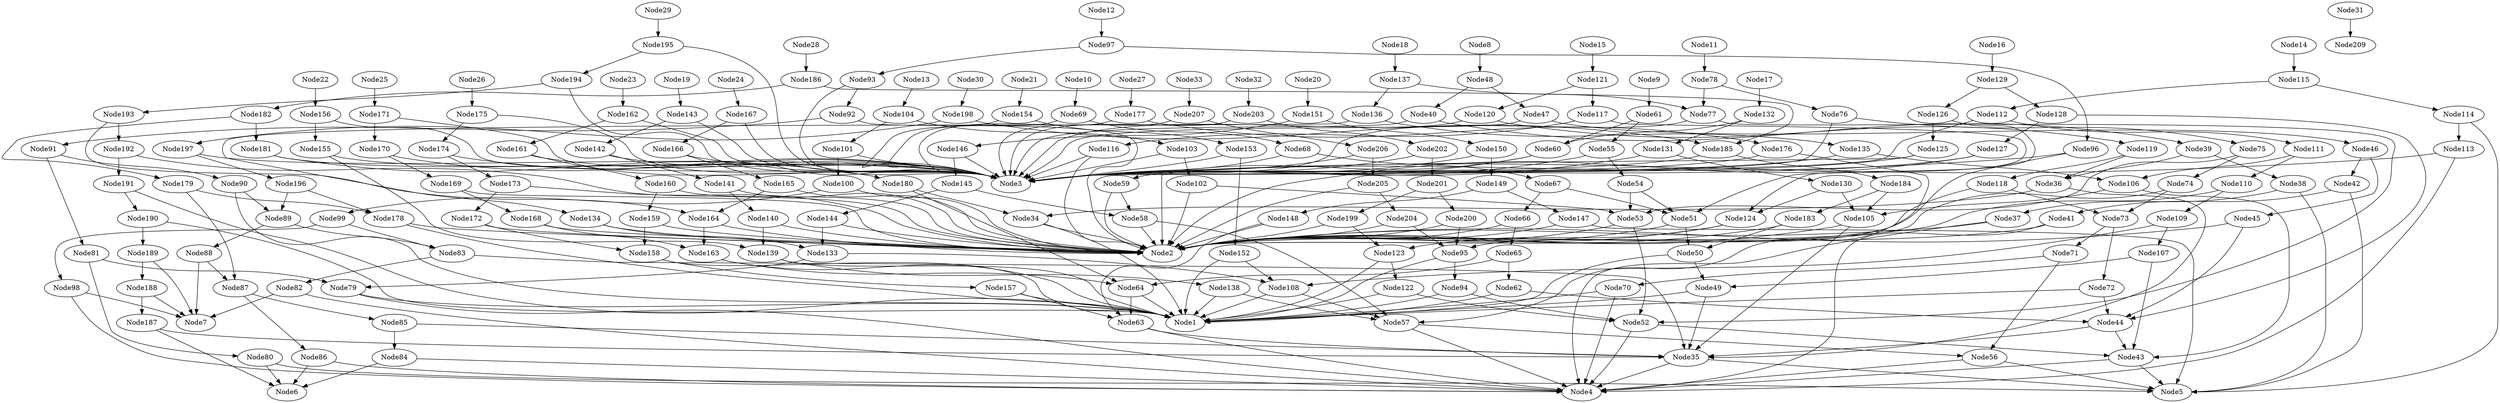 # Network structure generated by ABC

digraph network {
Node8 -> Node48 [style = solid];
Node9 -> Node61 [style = solid];
Node10 -> Node69 [style = solid];
Node11 -> Node78 [style = solid];
Node12 -> Node97 [style = solid];
Node13 -> Node104 [style = solid];
Node14 -> Node115 [style = solid];
Node15 -> Node121 [style = solid];
Node16 -> Node129 [style = solid];
Node17 -> Node132 [style = solid];
Node18 -> Node137 [style = solid];
Node19 -> Node143 [style = solid];
Node20 -> Node151 [style = solid];
Node21 -> Node154 [style = solid];
Node22 -> Node156 [style = solid];
Node23 -> Node162 [style = solid];
Node24 -> Node167 [style = solid];
Node25 -> Node171 [style = solid];
Node26 -> Node175 [style = solid];
Node27 -> Node177 [style = solid];
Node28 -> Node186 [style = solid];
Node29 -> Node195 [style = solid];
Node30 -> Node198 [style = solid];
Node31 -> Node209 [style = solid];
Node32 -> Node203 [style = solid];
Node33 -> Node207 [style = solid];
Node34 -> Node1 [style = solid];
Node34 -> Node2 [style = solid];
Node35 -> Node4 [style = solid];
Node35 -> Node5 [style = solid];
Node36 -> Node34 [style = solid];
Node36 -> Node35 [style = solid];
Node37 -> Node2 [style = solid];
Node37 -> Node4 [style = solid];
Node38 -> Node5 [style = solid];
Node38 -> Node37 [style = solid];
Node39 -> Node36 [style = solid];
Node39 -> Node38 [style = solid];
Node40 -> Node3 [style = solid];
Node40 -> Node39 [style = solid];
Node41 -> Node2 [style = solid];
Node41 -> Node4 [style = solid];
Node42 -> Node5 [style = solid];
Node42 -> Node41 [style = solid];
Node43 -> Node4 [style = solid];
Node43 -> Node5 [style = solid];
Node44 -> Node35 [style = solid];
Node44 -> Node43 [style = solid];
Node45 -> Node2 [style = solid];
Node45 -> Node44 [style = solid];
Node46 -> Node42 [style = solid];
Node46 -> Node45 [style = solid];
Node47 -> Node3 [style = solid];
Node47 -> Node46 [style = solid];
Node48 -> Node40 [style = solid];
Node48 -> Node47 [style = solid];
Node49 -> Node1 [style = solid];
Node49 -> Node35 [style = solid];
Node50 -> Node1 [style = solid];
Node50 -> Node49 [style = solid];
Node51 -> Node2 [style = solid];
Node51 -> Node50 [style = solid];
Node52 -> Node4 [style = solid];
Node52 -> Node43 [style = solid];
Node53 -> Node2 [style = solid];
Node53 -> Node52 [style = solid];
Node54 -> Node51 [style = solid];
Node54 -> Node53 [style = solid];
Node55 -> Node3 [style = solid];
Node55 -> Node54 [style = solid];
Node56 -> Node4 [style = solid];
Node56 -> Node5 [style = solid];
Node57 -> Node4 [style = solid];
Node57 -> Node56 [style = solid];
Node58 -> Node2 [style = solid];
Node58 -> Node57 [style = solid];
Node59 -> Node2 [style = solid];
Node59 -> Node58 [style = solid];
Node60 -> Node3 [style = solid];
Node60 -> Node59 [style = solid];
Node61 -> Node55 [style = solid];
Node61 -> Node60 [style = solid];
Node62 -> Node1 [style = solid];
Node62 -> Node44 [style = solid];
Node63 -> Node4 [style = solid];
Node63 -> Node35 [style = solid];
Node64 -> Node1 [style = solid];
Node64 -> Node63 [style = solid];
Node65 -> Node62 [style = solid];
Node65 -> Node64 [style = solid];
Node66 -> Node2 [style = solid];
Node66 -> Node65 [style = solid];
Node67 -> Node51 [style = solid];
Node67 -> Node66 [style = solid];
Node68 -> Node3 [style = solid];
Node68 -> Node67 [style = solid];
Node69 -> Node3 [style = solid];
Node69 -> Node68 [style = solid];
Node70 -> Node1 [style = solid];
Node70 -> Node4 [style = solid];
Node71 -> Node56 [style = solid];
Node71 -> Node70 [style = solid];
Node72 -> Node1 [style = solid];
Node72 -> Node44 [style = solid];
Node73 -> Node71 [style = solid];
Node73 -> Node72 [style = solid];
Node74 -> Node2 [style = solid];
Node74 -> Node73 [style = solid];
Node75 -> Node53 [style = solid];
Node75 -> Node74 [style = solid];
Node76 -> Node3 [style = solid];
Node76 -> Node75 [style = solid];
Node77 -> Node3 [style = solid];
Node77 -> Node52 [style = solid];
Node78 -> Node76 [style = solid];
Node78 -> Node77 [style = solid];
Node79 -> Node1 [style = solid];
Node79 -> Node4 [style = solid];
Node80 -> Node5 [style = solid];
Node80 -> Node6 [style = solid];
Node81 -> Node79 [style = solid];
Node81 -> Node80 [style = solid];
Node82 -> Node4 [style = solid];
Node82 -> Node7 [style = solid];
Node83 -> Node35 [style = solid];
Node83 -> Node82 [style = solid];
Node84 -> Node4 [style = solid];
Node84 -> Node6 [style = solid];
Node85 -> Node35 [style = solid];
Node85 -> Node84 [style = solid];
Node86 -> Node4 [style = solid];
Node86 -> Node6 [style = solid];
Node87 -> Node85 [style = solid];
Node87 -> Node86 [style = solid];
Node88 -> Node7 [style = solid];
Node88 -> Node87 [style = solid];
Node89 -> Node83 [style = solid];
Node89 -> Node88 [style = solid];
Node90 -> Node1 [style = solid];
Node90 -> Node89 [style = solid];
Node91 -> Node81 [style = solid];
Node91 -> Node90 [style = solid];
Node92 -> Node2 [style = solid];
Node92 -> Node91 [style = solid];
Node93 -> Node3 [style = solid];
Node93 -> Node92 [style = solid];
Node94 -> Node1 [style = solid];
Node94 -> Node52 [style = solid];
Node95 -> Node1 [style = solid];
Node95 -> Node94 [style = solid];
Node96 -> Node3 [style = solid];
Node96 -> Node95 [style = solid];
Node97 -> Node93 [style = solid];
Node97 -> Node96 [style = solid];
Node98 -> Node4 [style = solid];
Node98 -> Node7 [style = solid];
Node99 -> Node83 [style = solid];
Node99 -> Node98 [style = solid];
Node100 -> Node2 [style = solid];
Node100 -> Node99 [style = solid];
Node101 -> Node3 [style = solid];
Node101 -> Node100 [style = solid];
Node102 -> Node2 [style = solid];
Node102 -> Node53 [style = solid];
Node103 -> Node3 [style = solid];
Node103 -> Node102 [style = solid];
Node104 -> Node101 [style = solid];
Node104 -> Node103 [style = solid];
Node105 -> Node2 [style = solid];
Node105 -> Node35 [style = solid];
Node106 -> Node43 [style = solid];
Node106 -> Node105 [style = solid];
Node107 -> Node43 [style = solid];
Node107 -> Node49 [style = solid];
Node108 -> Node1 [style = solid];
Node108 -> Node57 [style = solid];
Node109 -> Node107 [style = solid];
Node109 -> Node108 [style = solid];
Node110 -> Node2 [style = solid];
Node110 -> Node109 [style = solid];
Node111 -> Node106 [style = solid];
Node111 -> Node110 [style = solid];
Node112 -> Node3 [style = solid];
Node112 -> Node111 [style = solid];
Node113 -> Node3 [style = solid];
Node113 -> Node4 [style = solid];
Node114 -> Node5 [style = solid];
Node114 -> Node113 [style = solid];
Node115 -> Node112 [style = solid];
Node115 -> Node114 [style = solid];
Node116 -> Node2 [style = solid];
Node116 -> Node3 [style = solid];
Node117 -> Node51 [style = solid];
Node117 -> Node116 [style = solid];
Node118 -> Node2 [style = solid];
Node118 -> Node73 [style = solid];
Node119 -> Node36 [style = solid];
Node119 -> Node118 [style = solid];
Node120 -> Node3 [style = solid];
Node120 -> Node119 [style = solid];
Node121 -> Node117 [style = solid];
Node121 -> Node120 [style = solid];
Node122 -> Node1 [style = solid];
Node122 -> Node52 [style = solid];
Node123 -> Node1 [style = solid];
Node123 -> Node122 [style = solid];
Node124 -> Node2 [style = solid];
Node124 -> Node123 [style = solid];
Node125 -> Node2 [style = solid];
Node125 -> Node3 [style = solid];
Node126 -> Node124 [style = solid];
Node126 -> Node125 [style = solid];
Node127 -> Node2 [style = solid];
Node127 -> Node3 [style = solid];
Node128 -> Node44 [style = solid];
Node128 -> Node127 [style = solid];
Node129 -> Node126 [style = solid];
Node129 -> Node128 [style = solid];
Node130 -> Node105 [style = solid];
Node130 -> Node124 [style = solid];
Node131 -> Node3 [style = solid];
Node131 -> Node130 [style = solid];
Node132 -> Node60 [style = solid];
Node132 -> Node131 [style = solid];
Node133 -> Node79 [style = solid];
Node133 -> Node108 [style = solid];
Node134 -> Node2 [style = solid];
Node134 -> Node133 [style = solid];
Node135 -> Node3 [style = solid];
Node135 -> Node106 [style = solid];
Node136 -> Node134 [style = solid];
Node136 -> Node135 [style = solid];
Node137 -> Node77 [style = solid];
Node137 -> Node136 [style = solid];
Node138 -> Node1 [style = solid];
Node138 -> Node57 [style = solid];
Node139 -> Node1 [style = solid];
Node139 -> Node138 [style = solid];
Node140 -> Node2 [style = solid];
Node140 -> Node139 [style = solid];
Node141 -> Node2 [style = solid];
Node141 -> Node140 [style = solid];
Node142 -> Node3 [style = solid];
Node142 -> Node141 [style = solid];
Node143 -> Node3 [style = solid];
Node143 -> Node142 [style = solid];
Node144 -> Node2 [style = solid];
Node144 -> Node133 [style = solid];
Node145 -> Node58 [style = solid];
Node145 -> Node144 [style = solid];
Node146 -> Node3 [style = solid];
Node146 -> Node145 [style = solid];
Node147 -> Node2 [style = solid];
Node147 -> Node5 [style = solid];
Node148 -> Node2 [style = solid];
Node148 -> Node63 [style = solid];
Node149 -> Node147 [style = solid];
Node149 -> Node148 [style = solid];
Node150 -> Node3 [style = solid];
Node150 -> Node149 [style = solid];
Node151 -> Node146 [style = solid];
Node151 -> Node150 [style = solid];
Node152 -> Node1 [style = solid];
Node152 -> Node108 [style = solid];
Node153 -> Node3 [style = solid];
Node153 -> Node152 [style = solid];
Node154 -> Node3 [style = solid];
Node154 -> Node153 [style = solid];
Node155 -> Node3 [style = solid];
Node155 -> Node139 [style = solid];
Node156 -> Node3 [style = solid];
Node156 -> Node155 [style = solid];
Node157 -> Node1 [style = solid];
Node157 -> Node63 [style = solid];
Node158 -> Node1 [style = solid];
Node158 -> Node157 [style = solid];
Node159 -> Node2 [style = solid];
Node159 -> Node158 [style = solid];
Node160 -> Node2 [style = solid];
Node160 -> Node159 [style = solid];
Node161 -> Node3 [style = solid];
Node161 -> Node160 [style = solid];
Node162 -> Node3 [style = solid];
Node162 -> Node161 [style = solid];
Node163 -> Node1 [style = solid];
Node163 -> Node64 [style = solid];
Node164 -> Node2 [style = solid];
Node164 -> Node163 [style = solid];
Node165 -> Node2 [style = solid];
Node165 -> Node164 [style = solid];
Node166 -> Node3 [style = solid];
Node166 -> Node165 [style = solid];
Node167 -> Node3 [style = solid];
Node167 -> Node166 [style = solid];
Node168 -> Node2 [style = solid];
Node168 -> Node163 [style = solid];
Node169 -> Node2 [style = solid];
Node169 -> Node168 [style = solid];
Node170 -> Node3 [style = solid];
Node170 -> Node169 [style = solid];
Node171 -> Node3 [style = solid];
Node171 -> Node170 [style = solid];
Node172 -> Node2 [style = solid];
Node172 -> Node158 [style = solid];
Node173 -> Node2 [style = solid];
Node173 -> Node172 [style = solid];
Node174 -> Node3 [style = solid];
Node174 -> Node173 [style = solid];
Node175 -> Node3 [style = solid];
Node175 -> Node174 [style = solid];
Node176 -> Node3 [style = solid];
Node176 -> Node57 [style = solid];
Node177 -> Node3 [style = solid];
Node177 -> Node176 [style = solid];
Node178 -> Node1 [style = solid];
Node178 -> Node2 [style = solid];
Node179 -> Node87 [style = solid];
Node179 -> Node178 [style = solid];
Node180 -> Node34 [style = solid];
Node180 -> Node64 [style = solid];
Node181 -> Node3 [style = solid];
Node181 -> Node180 [style = solid];
Node182 -> Node179 [style = solid];
Node182 -> Node181 [style = solid];
Node183 -> Node2 [style = solid];
Node183 -> Node50 [style = solid];
Node184 -> Node105 [style = solid];
Node184 -> Node183 [style = solid];
Node185 -> Node3 [style = solid];
Node185 -> Node184 [style = solid];
Node186 -> Node182 [style = solid];
Node186 -> Node185 [style = solid];
Node187 -> Node6 [style = solid];
Node187 -> Node35 [style = solid];
Node188 -> Node7 [style = solid];
Node188 -> Node187 [style = solid];
Node189 -> Node7 [style = solid];
Node189 -> Node188 [style = solid];
Node190 -> Node1 [style = solid];
Node190 -> Node189 [style = solid];
Node191 -> Node1 [style = solid];
Node191 -> Node190 [style = solid];
Node192 -> Node2 [style = solid];
Node192 -> Node191 [style = solid];
Node193 -> Node164 [style = solid];
Node193 -> Node192 [style = solid];
Node194 -> Node3 [style = solid];
Node194 -> Node193 [style = solid];
Node195 -> Node3 [style = solid];
Node195 -> Node194 [style = solid];
Node196 -> Node89 [style = solid];
Node196 -> Node178 [style = solid];
Node197 -> Node3 [style = solid];
Node197 -> Node196 [style = solid];
Node198 -> Node185 [style = solid];
Node198 -> Node197 [style = solid];
Node199 -> Node2 [style = solid];
Node199 -> Node123 [style = solid];
Node200 -> Node2 [style = solid];
Node200 -> Node95 [style = solid];
Node201 -> Node199 [style = solid];
Node201 -> Node200 [style = solid];
Node202 -> Node3 [style = solid];
Node202 -> Node201 [style = solid];
Node203 -> Node3 [style = solid];
Node203 -> Node202 [style = solid];
Node204 -> Node2 [style = solid];
Node204 -> Node95 [style = solid];
Node205 -> Node2 [style = solid];
Node205 -> Node204 [style = solid];
Node206 -> Node3 [style = solid];
Node206 -> Node205 [style = solid];
Node207 -> Node3 [style = solid];
Node207 -> Node206 [style = solid];
}

